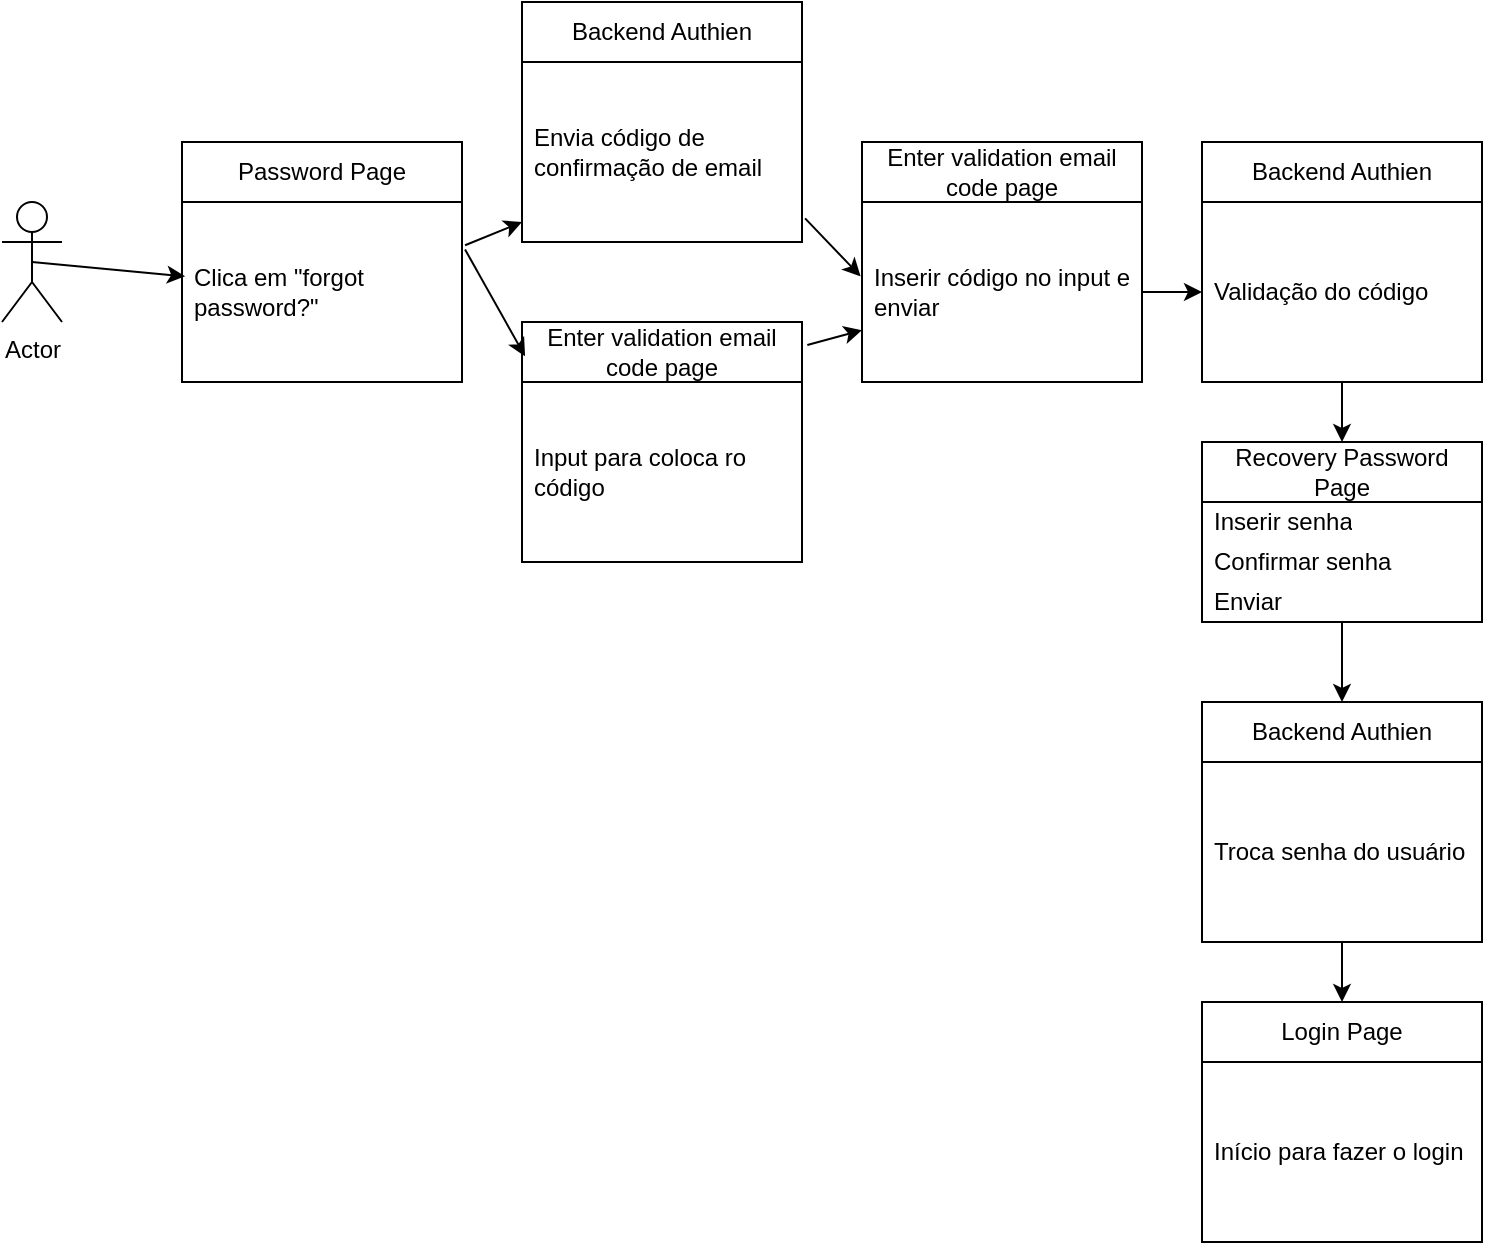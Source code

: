 <mxfile version="24.3.1" type="github" pages="2">
  <diagram name="Page-1" id="nt2fTgCxFjr6DHERqc1c">
    <mxGraphModel dx="1032" dy="501" grid="1" gridSize="10" guides="1" tooltips="1" connect="1" arrows="1" fold="1" page="1" pageScale="1" pageWidth="850" pageHeight="1100" math="0" shadow="0">
      <root>
        <mxCell id="0" />
        <mxCell id="1" parent="0" />
        <mxCell id="0vYNC0Xu41NSbsfcbmZS-1" value="Actor" style="shape=umlActor;verticalLabelPosition=bottom;verticalAlign=top;html=1;outlineConnect=0;" vertex="1" parent="1">
          <mxGeometry x="10" y="100" width="30" height="60" as="geometry" />
        </mxCell>
        <mxCell id="0vYNC0Xu41NSbsfcbmZS-3" value="Password Page" style="swimlane;fontStyle=0;childLayout=stackLayout;horizontal=1;startSize=30;horizontalStack=0;resizeParent=1;resizeParentMax=0;resizeLast=0;collapsible=1;marginBottom=0;whiteSpace=wrap;html=1;" vertex="1" parent="1">
          <mxGeometry x="100" y="70" width="140" height="120" as="geometry" />
        </mxCell>
        <mxCell id="0vYNC0Xu41NSbsfcbmZS-4" value="Clica em &quot;forgot password?&quot;" style="text;strokeColor=none;fillColor=none;align=left;verticalAlign=middle;spacingLeft=4;spacingRight=4;overflow=hidden;points=[[0,0.5],[1,0.5]];portConstraint=eastwest;rotatable=0;whiteSpace=wrap;html=1;" vertex="1" parent="0vYNC0Xu41NSbsfcbmZS-3">
          <mxGeometry y="30" width="140" height="90" as="geometry" />
        </mxCell>
        <mxCell id="0vYNC0Xu41NSbsfcbmZS-7" value="Backend Authien" style="swimlane;fontStyle=0;childLayout=stackLayout;horizontal=1;startSize=30;horizontalStack=0;resizeParent=1;resizeParentMax=0;resizeLast=0;collapsible=1;marginBottom=0;whiteSpace=wrap;html=1;" vertex="1" parent="1">
          <mxGeometry x="270" width="140" height="120" as="geometry" />
        </mxCell>
        <mxCell id="0vYNC0Xu41NSbsfcbmZS-8" value="Envia código de confirmação de email" style="text;strokeColor=none;fillColor=none;align=left;verticalAlign=middle;spacingLeft=4;spacingRight=4;overflow=hidden;points=[[0,0.5],[1,0.5]];portConstraint=eastwest;rotatable=0;whiteSpace=wrap;html=1;" vertex="1" parent="0vYNC0Xu41NSbsfcbmZS-7">
          <mxGeometry y="30" width="140" height="90" as="geometry" />
        </mxCell>
        <mxCell id="0vYNC0Xu41NSbsfcbmZS-9" value="Enter validation email code page" style="swimlane;fontStyle=0;childLayout=stackLayout;horizontal=1;startSize=30;horizontalStack=0;resizeParent=1;resizeParentMax=0;resizeLast=0;collapsible=1;marginBottom=0;whiteSpace=wrap;html=1;" vertex="1" parent="1">
          <mxGeometry x="270" y="160" width="140" height="120" as="geometry" />
        </mxCell>
        <mxCell id="0vYNC0Xu41NSbsfcbmZS-10" value="Input para coloca ro código" style="text;strokeColor=none;fillColor=none;align=left;verticalAlign=middle;spacingLeft=4;spacingRight=4;overflow=hidden;points=[[0,0.5],[1,0.5]];portConstraint=eastwest;rotatable=0;whiteSpace=wrap;html=1;" vertex="1" parent="0vYNC0Xu41NSbsfcbmZS-9">
          <mxGeometry y="30" width="140" height="90" as="geometry" />
        </mxCell>
        <mxCell id="0vYNC0Xu41NSbsfcbmZS-11" value="Enter validation email code page" style="swimlane;fontStyle=0;childLayout=stackLayout;horizontal=1;startSize=30;horizontalStack=0;resizeParent=1;resizeParentMax=0;resizeLast=0;collapsible=1;marginBottom=0;whiteSpace=wrap;html=1;" vertex="1" parent="1">
          <mxGeometry x="440" y="70" width="140" height="120" as="geometry" />
        </mxCell>
        <mxCell id="0vYNC0Xu41NSbsfcbmZS-12" value="Inserir código no input e enviar" style="text;strokeColor=none;fillColor=none;align=left;verticalAlign=middle;spacingLeft=4;spacingRight=4;overflow=hidden;points=[[0,0.5],[1,0.5]];portConstraint=eastwest;rotatable=0;whiteSpace=wrap;html=1;" vertex="1" parent="0vYNC0Xu41NSbsfcbmZS-11">
          <mxGeometry y="30" width="140" height="90" as="geometry" />
        </mxCell>
        <mxCell id="0vYNC0Xu41NSbsfcbmZS-13" value="Recovery Password Page" style="swimlane;fontStyle=0;childLayout=stackLayout;horizontal=1;startSize=30;horizontalStack=0;resizeParent=1;resizeParentMax=0;resizeLast=0;collapsible=1;marginBottom=0;whiteSpace=wrap;html=1;" vertex="1" parent="1">
          <mxGeometry x="610" y="220" width="140" height="90" as="geometry" />
        </mxCell>
        <mxCell id="0vYNC0Xu41NSbsfcbmZS-17" value="Inserir senha" style="text;strokeColor=none;fillColor=none;align=left;verticalAlign=middle;spacingLeft=4;spacingRight=4;overflow=hidden;points=[[0,0.5],[1,0.5]];portConstraint=eastwest;rotatable=0;whiteSpace=wrap;html=1;" vertex="1" parent="0vYNC0Xu41NSbsfcbmZS-13">
          <mxGeometry y="30" width="140" height="20" as="geometry" />
        </mxCell>
        <mxCell id="0vYNC0Xu41NSbsfcbmZS-16" value="Confirmar senha" style="text;strokeColor=none;fillColor=none;align=left;verticalAlign=middle;spacingLeft=4;spacingRight=4;overflow=hidden;points=[[0,0.5],[1,0.5]];portConstraint=eastwest;rotatable=0;whiteSpace=wrap;html=1;" vertex="1" parent="0vYNC0Xu41NSbsfcbmZS-13">
          <mxGeometry y="50" width="140" height="20" as="geometry" />
        </mxCell>
        <mxCell id="0vYNC0Xu41NSbsfcbmZS-15" value="Enviar&amp;nbsp;" style="text;strokeColor=none;fillColor=none;align=left;verticalAlign=middle;spacingLeft=4;spacingRight=4;overflow=hidden;points=[[0,0.5],[1,0.5]];portConstraint=eastwest;rotatable=0;whiteSpace=wrap;html=1;" vertex="1" parent="0vYNC0Xu41NSbsfcbmZS-13">
          <mxGeometry y="70" width="140" height="20" as="geometry" />
        </mxCell>
        <mxCell id="0vYNC0Xu41NSbsfcbmZS-18" value="Backend Authien" style="swimlane;fontStyle=0;childLayout=stackLayout;horizontal=1;startSize=30;horizontalStack=0;resizeParent=1;resizeParentMax=0;resizeLast=0;collapsible=1;marginBottom=0;whiteSpace=wrap;html=1;" vertex="1" parent="1">
          <mxGeometry x="610" y="70" width="140" height="120" as="geometry" />
        </mxCell>
        <mxCell id="0vYNC0Xu41NSbsfcbmZS-19" value="Validação do código" style="text;strokeColor=none;fillColor=none;align=left;verticalAlign=middle;spacingLeft=4;spacingRight=4;overflow=hidden;points=[[0,0.5],[1,0.5]];portConstraint=eastwest;rotatable=0;whiteSpace=wrap;html=1;" vertex="1" parent="0vYNC0Xu41NSbsfcbmZS-18">
          <mxGeometry y="30" width="140" height="90" as="geometry" />
        </mxCell>
        <mxCell id="0vYNC0Xu41NSbsfcbmZS-20" value="Login Page" style="swimlane;fontStyle=0;childLayout=stackLayout;horizontal=1;startSize=30;horizontalStack=0;resizeParent=1;resizeParentMax=0;resizeLast=0;collapsible=1;marginBottom=0;whiteSpace=wrap;html=1;" vertex="1" parent="1">
          <mxGeometry x="610" y="500" width="140" height="120" as="geometry" />
        </mxCell>
        <mxCell id="0vYNC0Xu41NSbsfcbmZS-21" value="Início para fazer o login" style="text;strokeColor=none;fillColor=none;align=left;verticalAlign=middle;spacingLeft=4;spacingRight=4;overflow=hidden;points=[[0,0.5],[1,0.5]];portConstraint=eastwest;rotatable=0;whiteSpace=wrap;html=1;" vertex="1" parent="0vYNC0Xu41NSbsfcbmZS-20">
          <mxGeometry y="30" width="140" height="90" as="geometry" />
        </mxCell>
        <mxCell id="0vYNC0Xu41NSbsfcbmZS-23" value="" style="endArrow=classic;html=1;rounded=0;exitX=1.011;exitY=0.24;exitDx=0;exitDy=0;exitPerimeter=0;" edge="1" parent="1" source="0vYNC0Xu41NSbsfcbmZS-4">
          <mxGeometry width="50" height="50" relative="1" as="geometry">
            <mxPoint x="400" y="290" as="sourcePoint" />
            <mxPoint x="270" y="110" as="targetPoint" />
          </mxGeometry>
        </mxCell>
        <mxCell id="0vYNC0Xu41NSbsfcbmZS-24" value="" style="endArrow=classic;html=1;rounded=0;exitX=1.011;exitY=0.264;exitDx=0;exitDy=0;exitPerimeter=0;entryX=0.011;entryY=0.143;entryDx=0;entryDy=0;entryPerimeter=0;" edge="1" parent="1" source="0vYNC0Xu41NSbsfcbmZS-4" target="0vYNC0Xu41NSbsfcbmZS-9">
          <mxGeometry width="50" height="50" relative="1" as="geometry">
            <mxPoint x="252" y="140" as="sourcePoint" />
            <mxPoint x="280" y="120" as="targetPoint" />
          </mxGeometry>
        </mxCell>
        <mxCell id="0vYNC0Xu41NSbsfcbmZS-25" value="" style="endArrow=classic;html=1;rounded=0;entryX=-0.005;entryY=0.413;entryDx=0;entryDy=0;entryPerimeter=0;exitX=1.011;exitY=0.869;exitDx=0;exitDy=0;exitPerimeter=0;" edge="1" parent="1" source="0vYNC0Xu41NSbsfcbmZS-8" target="0vYNC0Xu41NSbsfcbmZS-12">
          <mxGeometry width="50" height="50" relative="1" as="geometry">
            <mxPoint x="252" y="134" as="sourcePoint" />
            <mxPoint x="282" y="187" as="targetPoint" />
          </mxGeometry>
        </mxCell>
        <mxCell id="0vYNC0Xu41NSbsfcbmZS-26" value="" style="endArrow=classic;html=1;rounded=0;exitX=1.019;exitY=0.096;exitDx=0;exitDy=0;exitPerimeter=0;" edge="1" parent="1" source="0vYNC0Xu41NSbsfcbmZS-9" target="0vYNC0Xu41NSbsfcbmZS-12">
          <mxGeometry width="50" height="50" relative="1" as="geometry">
            <mxPoint x="262" y="144" as="sourcePoint" />
            <mxPoint x="292" y="197" as="targetPoint" />
          </mxGeometry>
        </mxCell>
        <mxCell id="0vYNC0Xu41NSbsfcbmZS-27" value="" style="endArrow=classic;html=1;rounded=0;entryX=0;entryY=0.5;entryDx=0;entryDy=0;exitX=1;exitY=0.5;exitDx=0;exitDy=0;" edge="1" parent="1" source="0vYNC0Xu41NSbsfcbmZS-12" target="0vYNC0Xu41NSbsfcbmZS-19">
          <mxGeometry width="50" height="50" relative="1" as="geometry">
            <mxPoint x="422" y="118" as="sourcePoint" />
            <mxPoint x="449" y="147" as="targetPoint" />
          </mxGeometry>
        </mxCell>
        <mxCell id="0vYNC0Xu41NSbsfcbmZS-28" value="" style="endArrow=classic;html=1;rounded=0;entryX=0.011;entryY=0.413;entryDx=0;entryDy=0;exitX=0.5;exitY=0.5;exitDx=0;exitDy=0;exitPerimeter=0;entryPerimeter=0;" edge="1" parent="1" source="0vYNC0Xu41NSbsfcbmZS-1" target="0vYNC0Xu41NSbsfcbmZS-4">
          <mxGeometry width="50" height="50" relative="1" as="geometry">
            <mxPoint x="590" y="155" as="sourcePoint" />
            <mxPoint x="620" y="155" as="targetPoint" />
          </mxGeometry>
        </mxCell>
        <mxCell id="0vYNC0Xu41NSbsfcbmZS-29" value="" style="endArrow=classic;html=1;rounded=0;" edge="1" parent="1" source="0vYNC0Xu41NSbsfcbmZS-19" target="0vYNC0Xu41NSbsfcbmZS-13">
          <mxGeometry width="50" height="50" relative="1" as="geometry">
            <mxPoint x="400" y="290" as="sourcePoint" />
            <mxPoint x="450" y="240" as="targetPoint" />
          </mxGeometry>
        </mxCell>
        <mxCell id="_WyZYup9hsfkaixBCqXp-1" value="Backend Authien" style="swimlane;fontStyle=0;childLayout=stackLayout;horizontal=1;startSize=30;horizontalStack=0;resizeParent=1;resizeParentMax=0;resizeLast=0;collapsible=1;marginBottom=0;whiteSpace=wrap;html=1;" vertex="1" parent="1">
          <mxGeometry x="610" y="350" width="140" height="120" as="geometry" />
        </mxCell>
        <mxCell id="_WyZYup9hsfkaixBCqXp-2" value="Troca senha do usuário" style="text;strokeColor=none;fillColor=none;align=left;verticalAlign=middle;spacingLeft=4;spacingRight=4;overflow=hidden;points=[[0,0.5],[1,0.5]];portConstraint=eastwest;rotatable=0;whiteSpace=wrap;html=1;" vertex="1" parent="_WyZYup9hsfkaixBCqXp-1">
          <mxGeometry y="30" width="140" height="90" as="geometry" />
        </mxCell>
        <mxCell id="_WyZYup9hsfkaixBCqXp-3" value="" style="endArrow=classic;html=1;rounded=0;" edge="1" parent="1" source="0vYNC0Xu41NSbsfcbmZS-13" target="_WyZYup9hsfkaixBCqXp-1">
          <mxGeometry width="50" height="50" relative="1" as="geometry">
            <mxPoint x="690" y="320" as="sourcePoint" />
            <mxPoint x="690" y="350" as="targetPoint" />
          </mxGeometry>
        </mxCell>
        <mxCell id="_WyZYup9hsfkaixBCqXp-4" value="" style="endArrow=classic;html=1;rounded=0;" edge="1" parent="1" source="_WyZYup9hsfkaixBCqXp-1" target="0vYNC0Xu41NSbsfcbmZS-20">
          <mxGeometry width="50" height="50" relative="1" as="geometry">
            <mxPoint x="690" y="320" as="sourcePoint" />
            <mxPoint x="690" y="360" as="targetPoint" />
          </mxGeometry>
        </mxCell>
      </root>
    </mxGraphModel>
  </diagram>
  <diagram id="kFCEMYRRWRjbL_ReFrrc" name="Page-2">
    <mxGraphModel dx="1032" dy="501" grid="1" gridSize="10" guides="1" tooltips="1" connect="1" arrows="1" fold="1" page="1" pageScale="1" pageWidth="850" pageHeight="1100" math="0" shadow="0">
      <root>
        <mxCell id="0" />
        <mxCell id="1" parent="0" />
        <mxCell id="kThweIU119kC-BKg6RgI-1" value="Actor" style="shape=umlActor;verticalLabelPosition=bottom;verticalAlign=top;html=1;outlineConnect=0;" vertex="1" parent="1">
          <mxGeometry x="10" y="100" width="30" height="60" as="geometry" />
        </mxCell>
        <mxCell id="kThweIU119kC-BKg6RgI-2" value="Password Page" style="swimlane;fontStyle=0;childLayout=stackLayout;horizontal=1;startSize=30;horizontalStack=0;resizeParent=1;resizeParentMax=0;resizeLast=0;collapsible=1;marginBottom=0;whiteSpace=wrap;html=1;" vertex="1" parent="1">
          <mxGeometry x="100" y="70" width="140" height="120" as="geometry" />
        </mxCell>
        <mxCell id="kThweIU119kC-BKg6RgI-3" value="Clica em &quot;forgot password?&quot;" style="text;strokeColor=none;fillColor=none;align=left;verticalAlign=middle;spacingLeft=4;spacingRight=4;overflow=hidden;points=[[0,0.5],[1,0.5]];portConstraint=eastwest;rotatable=0;whiteSpace=wrap;html=1;" vertex="1" parent="kThweIU119kC-BKg6RgI-2">
          <mxGeometry y="30" width="140" height="90" as="geometry" />
        </mxCell>
        <mxCell id="kThweIU119kC-BKg6RgI-4" value="Backend Authien" style="swimlane;fontStyle=0;childLayout=stackLayout;horizontal=1;startSize=30;horizontalStack=0;resizeParent=1;resizeParentMax=0;resizeLast=0;collapsible=1;marginBottom=0;whiteSpace=wrap;html=1;" vertex="1" parent="1">
          <mxGeometry x="270" width="140" height="120" as="geometry" />
        </mxCell>
        <mxCell id="kThweIU119kC-BKg6RgI-5" value="Envia link para email do usuário" style="text;strokeColor=none;fillColor=none;align=left;verticalAlign=middle;spacingLeft=4;spacingRight=4;overflow=hidden;points=[[0,0.5],[1,0.5]];portConstraint=eastwest;rotatable=0;whiteSpace=wrap;html=1;" vertex="1" parent="kThweIU119kC-BKg6RgI-4">
          <mxGeometry y="30" width="140" height="90" as="geometry" />
        </mxCell>
        <mxCell id="kThweIU119kC-BKg6RgI-6" value="Alert Page" style="swimlane;fontStyle=0;childLayout=stackLayout;horizontal=1;startSize=30;horizontalStack=0;resizeParent=1;resizeParentMax=0;resizeLast=0;collapsible=1;marginBottom=0;whiteSpace=wrap;html=1;" vertex="1" parent="1">
          <mxGeometry x="270" y="160" width="140" height="120" as="geometry" />
        </mxCell>
        <mxCell id="kThweIU119kC-BKg6RgI-7" value="Acesse o link enviado para o email" style="text;strokeColor=none;fillColor=none;align=left;verticalAlign=middle;spacingLeft=4;spacingRight=4;overflow=hidden;points=[[0,0.5],[1,0.5]];portConstraint=eastwest;rotatable=0;whiteSpace=wrap;html=1;" vertex="1" parent="kThweIU119kC-BKg6RgI-6">
          <mxGeometry y="30" width="140" height="90" as="geometry" />
        </mxCell>
        <mxCell id="kThweIU119kC-BKg6RgI-10" value="Recovery Password Page" style="swimlane;fontStyle=0;childLayout=stackLayout;horizontal=1;startSize=30;horizontalStack=0;resizeParent=1;resizeParentMax=0;resizeLast=0;collapsible=1;marginBottom=0;whiteSpace=wrap;html=1;" vertex="1" parent="1">
          <mxGeometry x="460" y="15" width="140" height="90" as="geometry" />
        </mxCell>
        <mxCell id="kThweIU119kC-BKg6RgI-11" value="Inserir senha" style="text;strokeColor=none;fillColor=none;align=left;verticalAlign=middle;spacingLeft=4;spacingRight=4;overflow=hidden;points=[[0,0.5],[1,0.5]];portConstraint=eastwest;rotatable=0;whiteSpace=wrap;html=1;" vertex="1" parent="kThweIU119kC-BKg6RgI-10">
          <mxGeometry y="30" width="140" height="20" as="geometry" />
        </mxCell>
        <mxCell id="kThweIU119kC-BKg6RgI-12" value="Confirmar senha" style="text;strokeColor=none;fillColor=none;align=left;verticalAlign=middle;spacingLeft=4;spacingRight=4;overflow=hidden;points=[[0,0.5],[1,0.5]];portConstraint=eastwest;rotatable=0;whiteSpace=wrap;html=1;" vertex="1" parent="kThweIU119kC-BKg6RgI-10">
          <mxGeometry y="50" width="140" height="20" as="geometry" />
        </mxCell>
        <mxCell id="kThweIU119kC-BKg6RgI-13" value="Enviar&amp;nbsp;" style="text;strokeColor=none;fillColor=none;align=left;verticalAlign=middle;spacingLeft=4;spacingRight=4;overflow=hidden;points=[[0,0.5],[1,0.5]];portConstraint=eastwest;rotatable=0;whiteSpace=wrap;html=1;" vertex="1" parent="kThweIU119kC-BKg6RgI-10">
          <mxGeometry y="70" width="140" height="20" as="geometry" />
        </mxCell>
        <mxCell id="kThweIU119kC-BKg6RgI-16" value="Login Page" style="swimlane;fontStyle=0;childLayout=stackLayout;horizontal=1;startSize=30;horizontalStack=0;resizeParent=1;resizeParentMax=0;resizeLast=0;collapsible=1;marginBottom=0;whiteSpace=wrap;html=1;" vertex="1" parent="1">
          <mxGeometry x="670" y="170" width="140" height="120" as="geometry" />
        </mxCell>
        <mxCell id="kThweIU119kC-BKg6RgI-17" value="Início para faer o login" style="text;strokeColor=none;fillColor=none;align=left;verticalAlign=middle;spacingLeft=4;spacingRight=4;overflow=hidden;points=[[0,0.5],[1,0.5]];portConstraint=eastwest;rotatable=0;whiteSpace=wrap;html=1;" vertex="1" parent="kThweIU119kC-BKg6RgI-16">
          <mxGeometry y="30" width="140" height="90" as="geometry" />
        </mxCell>
        <mxCell id="kThweIU119kC-BKg6RgI-18" value="" style="endArrow=classic;html=1;rounded=0;exitX=1.011;exitY=0.24;exitDx=0;exitDy=0;exitPerimeter=0;" edge="1" parent="1" source="kThweIU119kC-BKg6RgI-3">
          <mxGeometry width="50" height="50" relative="1" as="geometry">
            <mxPoint x="400" y="290" as="sourcePoint" />
            <mxPoint x="270" y="110" as="targetPoint" />
          </mxGeometry>
        </mxCell>
        <mxCell id="kThweIU119kC-BKg6RgI-19" value="" style="endArrow=classic;html=1;rounded=0;exitX=1.011;exitY=0.264;exitDx=0;exitDy=0;exitPerimeter=0;entryX=0.011;entryY=0.143;entryDx=0;entryDy=0;entryPerimeter=0;" edge="1" parent="1" source="kThweIU119kC-BKg6RgI-3" target="kThweIU119kC-BKg6RgI-6">
          <mxGeometry width="50" height="50" relative="1" as="geometry">
            <mxPoint x="252" y="140" as="sourcePoint" />
            <mxPoint x="280" y="120" as="targetPoint" />
          </mxGeometry>
        </mxCell>
        <mxCell id="kThweIU119kC-BKg6RgI-20" value="" style="endArrow=classic;html=1;rounded=0;" edge="1" parent="1" source="kThweIU119kC-BKg6RgI-5" target="kThweIU119kC-BKg6RgI-12">
          <mxGeometry width="50" height="50" relative="1" as="geometry">
            <mxPoint x="252" y="134" as="sourcePoint" />
            <mxPoint x="440" y="75" as="targetPoint" />
          </mxGeometry>
        </mxCell>
        <mxCell id="kThweIU119kC-BKg6RgI-23" value="" style="endArrow=classic;html=1;rounded=0;entryX=0.011;entryY=0.413;entryDx=0;entryDy=0;exitX=0.5;exitY=0.5;exitDx=0;exitDy=0;exitPerimeter=0;entryPerimeter=0;" edge="1" parent="1" source="kThweIU119kC-BKg6RgI-1" target="kThweIU119kC-BKg6RgI-3">
          <mxGeometry width="50" height="50" relative="1" as="geometry">
            <mxPoint x="590" y="155" as="sourcePoint" />
            <mxPoint x="620" y="155" as="targetPoint" />
          </mxGeometry>
        </mxCell>
        <mxCell id="kThweIU119kC-BKg6RgI-26" value="Backend Authien" style="swimlane;fontStyle=0;childLayout=stackLayout;horizontal=1;startSize=30;horizontalStack=0;resizeParent=1;resizeParentMax=0;resizeLast=0;collapsible=1;marginBottom=0;whiteSpace=wrap;html=1;" vertex="1" parent="1">
          <mxGeometry x="670" width="140" height="120" as="geometry" />
        </mxCell>
        <mxCell id="kThweIU119kC-BKg6RgI-27" value="Troca senha do usuário" style="text;strokeColor=none;fillColor=none;align=left;verticalAlign=middle;spacingLeft=4;spacingRight=4;overflow=hidden;points=[[0,0.5],[1,0.5]];portConstraint=eastwest;rotatable=0;whiteSpace=wrap;html=1;" vertex="1" parent="kThweIU119kC-BKg6RgI-26">
          <mxGeometry y="30" width="140" height="90" as="geometry" />
        </mxCell>
        <mxCell id="kThweIU119kC-BKg6RgI-28" value="" style="endArrow=classic;html=1;rounded=0;" edge="1" parent="1" source="kThweIU119kC-BKg6RgI-10" target="kThweIU119kC-BKg6RgI-26">
          <mxGeometry width="50" height="50" relative="1" as="geometry">
            <mxPoint x="400" y="230" as="sourcePoint" />
            <mxPoint x="450" y="180" as="targetPoint" />
          </mxGeometry>
        </mxCell>
        <mxCell id="-QaietEhbRk2NafPh_JQ-1" value="" style="endArrow=classic;html=1;rounded=0;" edge="1" parent="1" source="kThweIU119kC-BKg6RgI-26" target="kThweIU119kC-BKg6RgI-16">
          <mxGeometry width="50" height="50" relative="1" as="geometry">
            <mxPoint x="610" y="70" as="sourcePoint" />
            <mxPoint x="680" y="70" as="targetPoint" />
          </mxGeometry>
        </mxCell>
      </root>
    </mxGraphModel>
  </diagram>
</mxfile>
